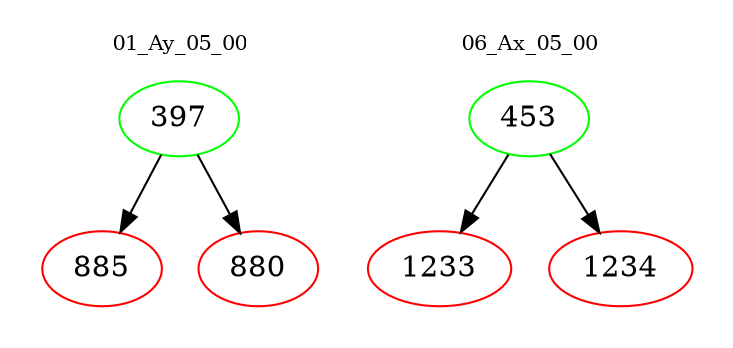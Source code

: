 digraph{
subgraph cluster_0 {
color = white
label = "01_Ay_05_00";
fontsize=10;
T0_397 [label="397", color="green"]
T0_397 -> T0_885 [color="black"]
T0_885 [label="885", color="red"]
T0_397 -> T0_880 [color="black"]
T0_880 [label="880", color="red"]
}
subgraph cluster_1 {
color = white
label = "06_Ax_05_00";
fontsize=10;
T1_453 [label="453", color="green"]
T1_453 -> T1_1233 [color="black"]
T1_1233 [label="1233", color="red"]
T1_453 -> T1_1234 [color="black"]
T1_1234 [label="1234", color="red"]
}
}
